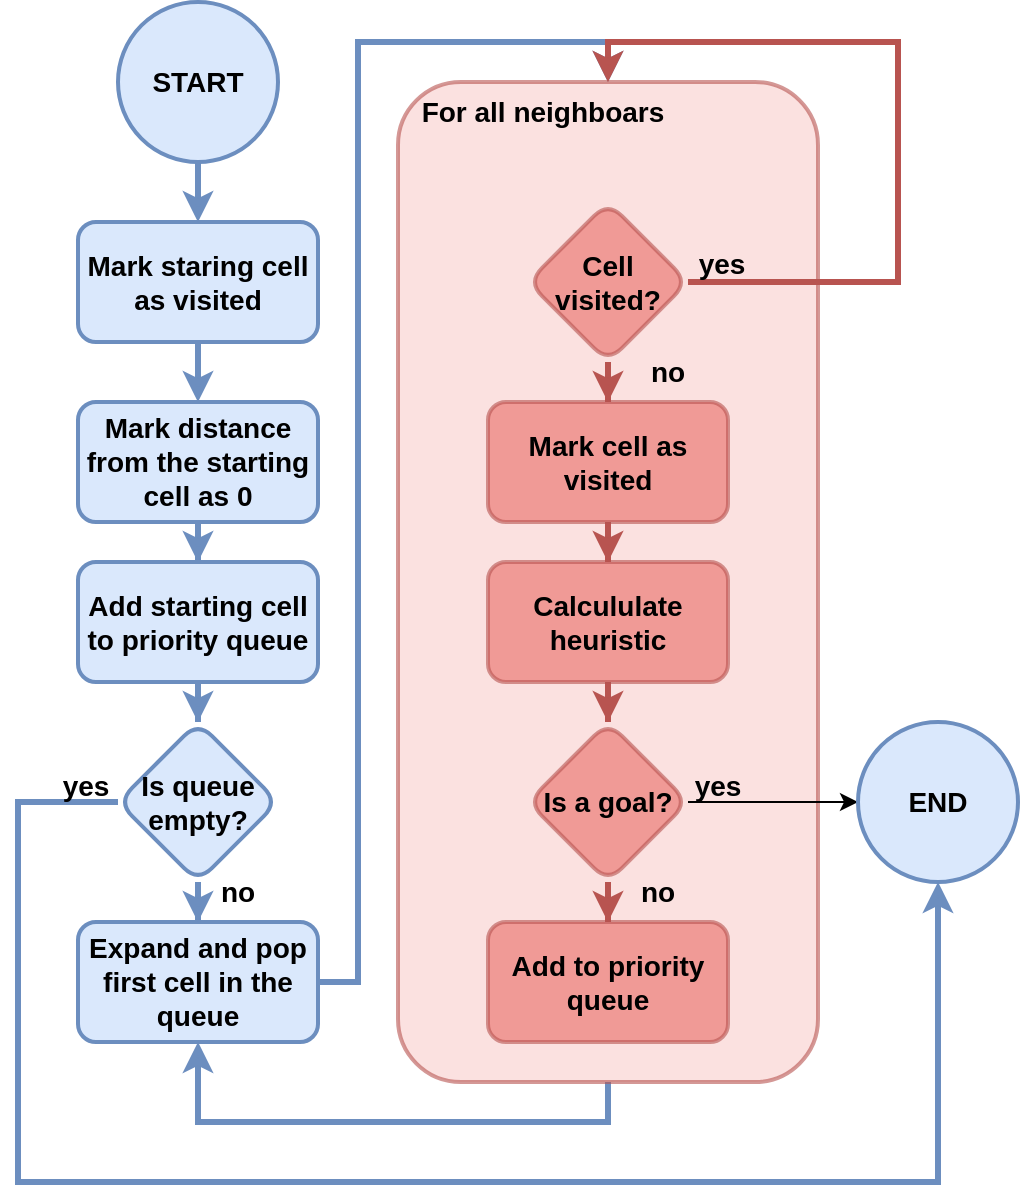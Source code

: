 <mxfile version="20.6.0" type="device"><diagram id="0NPKQsO_sSQ3VBrI5p2K" name="Page-1"><mxGraphModel dx="1221" dy="634" grid="1" gridSize="10" guides="1" tooltips="1" connect="1" arrows="1" fold="1" page="1" pageScale="1" pageWidth="850" pageHeight="1100" math="0" shadow="0"><root><mxCell id="0"/><mxCell id="1" parent="0"/><mxCell id="5BIbFmxNkdMmWPoQH2_S-36" style="edgeStyle=orthogonalEdgeStyle;rounded=0;orthogonalLoop=1;jettySize=auto;html=1;entryX=0.5;entryY=0;entryDx=0;entryDy=0;fillColor=#dae8fc;strokeColor=#6c8ebf;strokeWidth=3;" edge="1" parent="1" source="5BIbFmxNkdMmWPoQH2_S-1" target="5BIbFmxNkdMmWPoQH2_S-3"><mxGeometry relative="1" as="geometry"/></mxCell><mxCell id="5BIbFmxNkdMmWPoQH2_S-1" value="Mark staring cell as visited" style="rounded=1;whiteSpace=wrap;html=1;fillColor=#dae8fc;strokeColor=#6c8ebf;strokeWidth=2;fontStyle=1;fontSize=14;" vertex="1" parent="1"><mxGeometry x="240" y="150" width="120" height="60" as="geometry"/></mxCell><mxCell id="5BIbFmxNkdMmWPoQH2_S-37" style="edgeStyle=orthogonalEdgeStyle;rounded=0;orthogonalLoop=1;jettySize=auto;html=1;entryX=0.5;entryY=0;entryDx=0;entryDy=0;fillColor=#dae8fc;strokeColor=#6c8ebf;strokeWidth=3;" edge="1" parent="1" source="5BIbFmxNkdMmWPoQH2_S-3" target="5BIbFmxNkdMmWPoQH2_S-5"><mxGeometry relative="1" as="geometry"/></mxCell><mxCell id="5BIbFmxNkdMmWPoQH2_S-3" value="Mark distance from the starting cell as 0" style="rounded=1;whiteSpace=wrap;html=1;fillColor=#dae8fc;strokeColor=#6c8ebf;strokeWidth=2;fontStyle=1;fontSize=14;" vertex="1" parent="1"><mxGeometry x="240" y="240" width="120" height="60" as="geometry"/></mxCell><mxCell id="5BIbFmxNkdMmWPoQH2_S-38" style="edgeStyle=orthogonalEdgeStyle;rounded=0;orthogonalLoop=1;jettySize=auto;html=1;entryX=0.5;entryY=0;entryDx=0;entryDy=0;fillColor=#dae8fc;strokeColor=#6c8ebf;strokeWidth=3;" edge="1" parent="1" source="5BIbFmxNkdMmWPoQH2_S-5" target="5BIbFmxNkdMmWPoQH2_S-33"><mxGeometry relative="1" as="geometry"/></mxCell><mxCell id="5BIbFmxNkdMmWPoQH2_S-5" value="Add starting cell to priority queue" style="rounded=1;whiteSpace=wrap;html=1;fillColor=#dae8fc;strokeColor=#6c8ebf;strokeWidth=2;fontStyle=1;fontSize=14;" vertex="1" parent="1"><mxGeometry x="240" y="320" width="120" height="60" as="geometry"/></mxCell><mxCell id="5BIbFmxNkdMmWPoQH2_S-31" style="edgeStyle=orthogonalEdgeStyle;rounded=0;orthogonalLoop=1;jettySize=auto;html=1;entryX=0.5;entryY=0;entryDx=0;entryDy=0;fillColor=#dae8fc;strokeColor=#6c8ebf;strokeWidth=3;" edge="1" parent="1" source="5BIbFmxNkdMmWPoQH2_S-6" target="5BIbFmxNkdMmWPoQH2_S-15"><mxGeometry relative="1" as="geometry"/></mxCell><mxCell id="5BIbFmxNkdMmWPoQH2_S-6" value="Expand and pop first cell in the queue" style="rounded=1;whiteSpace=wrap;html=1;fillColor=#dae8fc;strokeColor=#6c8ebf;strokeWidth=2;fontStyle=1;fontSize=14;" vertex="1" parent="1"><mxGeometry x="240" y="500" width="120" height="60" as="geometry"/></mxCell><mxCell id="5BIbFmxNkdMmWPoQH2_S-28" style="edgeStyle=orthogonalEdgeStyle;rounded=0;orthogonalLoop=1;jettySize=auto;html=1;entryX=0.5;entryY=1;entryDx=0;entryDy=0;exitX=0.5;exitY=1;exitDx=0;exitDy=0;fillColor=#dae8fc;strokeColor=#6c8ebf;strokeWidth=3;" edge="1" parent="1" source="5BIbFmxNkdMmWPoQH2_S-15" target="5BIbFmxNkdMmWPoQH2_S-6"><mxGeometry relative="1" as="geometry"/></mxCell><mxCell id="5BIbFmxNkdMmWPoQH2_S-15" value="" style="rounded=1;whiteSpace=wrap;html=1;fillColor=#f8cecc;strokeColor=#b85450;strokeWidth=2;opacity=60;" vertex="1" parent="1"><mxGeometry x="400" y="80" width="210" height="500" as="geometry"/></mxCell><mxCell id="5BIbFmxNkdMmWPoQH2_S-22" style="edgeStyle=orthogonalEdgeStyle;rounded=0;orthogonalLoop=1;jettySize=auto;html=1;entryX=0.5;entryY=0;entryDx=0;entryDy=0;fillColor=#f8cecc;strokeColor=#b85450;strokeWidth=3;" edge="1" parent="1" source="5BIbFmxNkdMmWPoQH2_S-16" target="5BIbFmxNkdMmWPoQH2_S-15"><mxGeometry relative="1" as="geometry"><mxPoint x="510" y="50" as="targetPoint"/><Array as="points"><mxPoint x="650" y="180"/><mxPoint x="650" y="60"/><mxPoint x="505" y="60"/></Array></mxGeometry></mxCell><mxCell id="5BIbFmxNkdMmWPoQH2_S-23" style="edgeStyle=orthogonalEdgeStyle;rounded=0;orthogonalLoop=1;jettySize=auto;html=1;fillColor=#f8cecc;strokeColor=#b85450;strokeWidth=3;" edge="1" parent="1" source="5BIbFmxNkdMmWPoQH2_S-16" target="5BIbFmxNkdMmWPoQH2_S-14"><mxGeometry relative="1" as="geometry"/></mxCell><mxCell id="5BIbFmxNkdMmWPoQH2_S-16" value="Cell visited?" style="rhombus;whiteSpace=wrap;html=1;fillColor=#EA6B66;strokeColor=#b85450;strokeWidth=2;fontStyle=1;fontSize=14;opacity=60;rounded=1;" vertex="1" parent="1"><mxGeometry x="465" y="140" width="80" height="80" as="geometry"/></mxCell><mxCell id="5BIbFmxNkdMmWPoQH2_S-25" style="edgeStyle=orthogonalEdgeStyle;rounded=0;orthogonalLoop=1;jettySize=auto;html=1;fillColor=#f8cecc;strokeColor=#b85450;strokeWidth=3;" edge="1" parent="1" source="5BIbFmxNkdMmWPoQH2_S-4" target="5BIbFmxNkdMmWPoQH2_S-17"><mxGeometry relative="1" as="geometry"/></mxCell><mxCell id="5BIbFmxNkdMmWPoQH2_S-4" value="Calcululate heuristic" style="rounded=1;whiteSpace=wrap;html=1;fillColor=#EA6B66;strokeColor=#b85450;strokeWidth=2;fontStyle=1;fontSize=14;opacity=60;" vertex="1" parent="1"><mxGeometry x="445" y="320" width="120" height="60" as="geometry"/></mxCell><mxCell id="5BIbFmxNkdMmWPoQH2_S-24" style="edgeStyle=orthogonalEdgeStyle;rounded=0;orthogonalLoop=1;jettySize=auto;html=1;fillColor=#f8cecc;strokeColor=#b85450;strokeWidth=3;" edge="1" parent="1" source="5BIbFmxNkdMmWPoQH2_S-14" target="5BIbFmxNkdMmWPoQH2_S-4"><mxGeometry relative="1" as="geometry"/></mxCell><mxCell id="5BIbFmxNkdMmWPoQH2_S-14" value="Mark cell as visited" style="rounded=1;whiteSpace=wrap;html=1;fillColor=#EA6B66;strokeColor=#b85450;strokeWidth=2;fontStyle=1;fontSize=14;opacity=60;" vertex="1" parent="1"><mxGeometry x="445" y="240" width="120" height="60" as="geometry"/></mxCell><mxCell id="5BIbFmxNkdMmWPoQH2_S-26" style="edgeStyle=orthogonalEdgeStyle;rounded=0;orthogonalLoop=1;jettySize=auto;html=1;entryX=0;entryY=0.5;entryDx=0;entryDy=0;" edge="1" parent="1" source="5BIbFmxNkdMmWPoQH2_S-17" target="5BIbFmxNkdMmWPoQH2_S-18"><mxGeometry relative="1" as="geometry"/></mxCell><mxCell id="5BIbFmxNkdMmWPoQH2_S-30" style="edgeStyle=orthogonalEdgeStyle;rounded=0;orthogonalLoop=1;jettySize=auto;html=1;fillColor=#f8cecc;strokeColor=#b85450;strokeWidth=3;" edge="1" parent="1" source="5BIbFmxNkdMmWPoQH2_S-17" target="5BIbFmxNkdMmWPoQH2_S-29"><mxGeometry relative="1" as="geometry"/></mxCell><mxCell id="5BIbFmxNkdMmWPoQH2_S-17" value="Is a goal?" style="rhombus;whiteSpace=wrap;html=1;fillColor=#EA6B66;strokeColor=#b85450;strokeWidth=2;fontStyle=1;fontSize=14;opacity=60;rounded=1;" vertex="1" parent="1"><mxGeometry x="465" y="400" width="80" height="80" as="geometry"/></mxCell><mxCell id="5BIbFmxNkdMmWPoQH2_S-18" value="END" style="ellipse;whiteSpace=wrap;html=1;aspect=fixed;fillColor=#dae8fc;strokeColor=#6c8ebf;strokeWidth=2;fontStyle=1;fontSize=14;" vertex="1" parent="1"><mxGeometry x="630" y="400" width="80" height="80" as="geometry"/></mxCell><mxCell id="5BIbFmxNkdMmWPoQH2_S-32" style="edgeStyle=orthogonalEdgeStyle;rounded=0;orthogonalLoop=1;jettySize=auto;html=1;entryX=0.5;entryY=0;entryDx=0;entryDy=0;fillColor=#dae8fc;strokeColor=#6c8ebf;strokeWidth=3;" edge="1" parent="1" source="5BIbFmxNkdMmWPoQH2_S-19" target="5BIbFmxNkdMmWPoQH2_S-1"><mxGeometry relative="1" as="geometry"/></mxCell><mxCell id="5BIbFmxNkdMmWPoQH2_S-19" value="START" style="ellipse;whiteSpace=wrap;html=1;aspect=fixed;fillColor=#dae8fc;strokeColor=#6c8ebf;strokeWidth=2;fontStyle=1;fontSize=14;" vertex="1" parent="1"><mxGeometry x="260" y="40" width="80" height="80" as="geometry"/></mxCell><mxCell id="5BIbFmxNkdMmWPoQH2_S-21" value="For all neighboars" style="text;html=1;strokeColor=none;fillColor=none;align=center;verticalAlign=middle;whiteSpace=wrap;rounded=0;fontSize=14;fontStyle=1" vertex="1" parent="1"><mxGeometry x="410" y="80" width="125" height="30" as="geometry"/></mxCell><mxCell id="5BIbFmxNkdMmWPoQH2_S-29" value="Add to priority queue" style="rounded=1;whiteSpace=wrap;html=1;fillColor=#EA6B66;strokeColor=#b85450;strokeWidth=2;fontStyle=1;fontSize=14;opacity=60;" vertex="1" parent="1"><mxGeometry x="445" y="500" width="120" height="60" as="geometry"/></mxCell><mxCell id="5BIbFmxNkdMmWPoQH2_S-34" style="edgeStyle=orthogonalEdgeStyle;rounded=0;orthogonalLoop=1;jettySize=auto;html=1;entryX=0.5;entryY=0;entryDx=0;entryDy=0;fillColor=#dae8fc;strokeColor=#6c8ebf;strokeWidth=3;" edge="1" parent="1" source="5BIbFmxNkdMmWPoQH2_S-33" target="5BIbFmxNkdMmWPoQH2_S-6"><mxGeometry relative="1" as="geometry"/></mxCell><mxCell id="5BIbFmxNkdMmWPoQH2_S-35" style="edgeStyle=orthogonalEdgeStyle;rounded=0;orthogonalLoop=1;jettySize=auto;html=1;entryX=0.5;entryY=1;entryDx=0;entryDy=0;fillColor=#dae8fc;strokeColor=#6c8ebf;strokeWidth=3;" edge="1" parent="1" source="5BIbFmxNkdMmWPoQH2_S-33" target="5BIbFmxNkdMmWPoQH2_S-18"><mxGeometry relative="1" as="geometry"><Array as="points"><mxPoint x="210" y="440"/><mxPoint x="210" y="630"/><mxPoint x="670" y="630"/></Array></mxGeometry></mxCell><mxCell id="5BIbFmxNkdMmWPoQH2_S-33" value="Is queue empty?" style="rhombus;whiteSpace=wrap;html=1;fillColor=#dae8fc;strokeColor=#6c8ebf;strokeWidth=2;fontStyle=1;fontSize=14;rounded=1;" vertex="1" parent="1"><mxGeometry x="260" y="400" width="80" height="80" as="geometry"/></mxCell><mxCell id="5BIbFmxNkdMmWPoQH2_S-39" value="yes" style="text;html=1;strokeColor=none;fillColor=none;align=center;verticalAlign=middle;whiteSpace=wrap;rounded=0;fontSize=14;fontStyle=1" vertex="1" parent="1"><mxGeometry x="214" y="417" width="60" height="30" as="geometry"/></mxCell><mxCell id="5BIbFmxNkdMmWPoQH2_S-40" value="yes" style="text;html=1;strokeColor=none;fillColor=none;align=center;verticalAlign=middle;whiteSpace=wrap;rounded=0;fontSize=14;fontStyle=1" vertex="1" parent="1"><mxGeometry x="530" y="417" width="60" height="30" as="geometry"/></mxCell><mxCell id="5BIbFmxNkdMmWPoQH2_S-41" value="yes" style="text;html=1;strokeColor=none;fillColor=none;align=center;verticalAlign=middle;whiteSpace=wrap;rounded=0;fontSize=14;fontStyle=1" vertex="1" parent="1"><mxGeometry x="532" y="156" width="60" height="30" as="geometry"/></mxCell><mxCell id="5BIbFmxNkdMmWPoQH2_S-42" value="no" style="text;html=1;strokeColor=none;fillColor=none;align=center;verticalAlign=middle;whiteSpace=wrap;rounded=0;fontStyle=1;fontSize=14;" vertex="1" parent="1"><mxGeometry x="520" y="210" width="30" height="30" as="geometry"/></mxCell><mxCell id="5BIbFmxNkdMmWPoQH2_S-43" value="no" style="text;html=1;strokeColor=none;fillColor=none;align=center;verticalAlign=middle;whiteSpace=wrap;rounded=0;fontSize=14;fontStyle=1" vertex="1" parent="1"><mxGeometry x="510" y="470" width="40" height="30" as="geometry"/></mxCell><mxCell id="5BIbFmxNkdMmWPoQH2_S-44" value="no" style="text;html=1;strokeColor=none;fillColor=none;align=center;verticalAlign=middle;whiteSpace=wrap;rounded=0;fontSize=14;fontStyle=1" vertex="1" parent="1"><mxGeometry x="300" y="470" width="40" height="30" as="geometry"/></mxCell></root></mxGraphModel></diagram></mxfile>